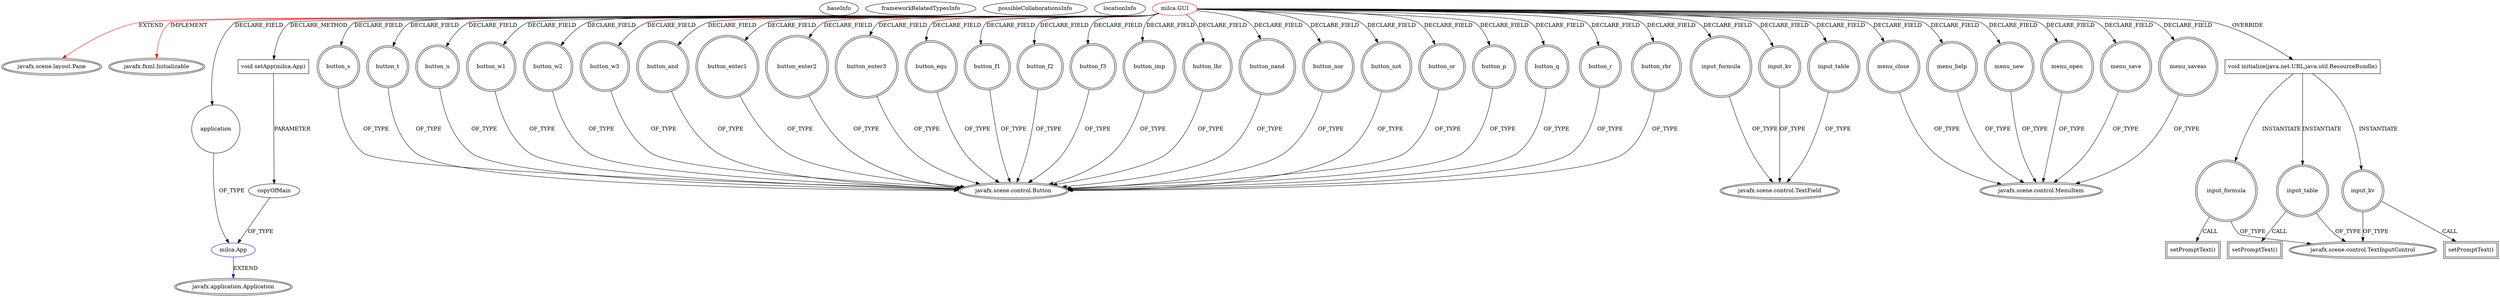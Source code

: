 digraph {
baseInfo[graphId=4747,category="extension_graph",isAnonymous=false,possibleRelation=true]
frameworkRelatedTypesInfo[0="javafx.scene.layout.Pane",1="javafx.fxml.Initializable"]
possibleCollaborationsInfo[0="4747~CLIENT_METHOD_DECLARATION-PARAMETER_DECLARATION-FIELD_DECLARATION-~javafx.scene.layout.Pane javafx.fxml.Initializable ~javafx.application.Application ~false~false"]
locationInfo[projectName="weltensturm-milca",filePath="/weltensturm-milca/milca-master/src/milca/GUI.java",contextSignature="GUI",graphId="4747"]
0[label="milca.GUI",vertexType="ROOT_CLIENT_CLASS_DECLARATION",isFrameworkType=false,color=red]
1[label="javafx.scene.layout.Pane",vertexType="FRAMEWORK_CLASS_TYPE",isFrameworkType=true,peripheries=2]
2[label="javafx.fxml.Initializable",vertexType="FRAMEWORK_INTERFACE_TYPE",isFrameworkType=true,peripheries=2]
3[label="application",vertexType="FIELD_DECLARATION",isFrameworkType=false,shape=circle]
4[label="milca.App",vertexType="REFERENCE_CLIENT_CLASS_DECLARATION",isFrameworkType=false,color=blue]
5[label="javafx.application.Application",vertexType="FRAMEWORK_CLASS_TYPE",isFrameworkType=true,peripheries=2]
6[label="button_and",vertexType="FIELD_DECLARATION",isFrameworkType=true,peripheries=2,shape=circle]
7[label="javafx.scene.control.Button",vertexType="FRAMEWORK_CLASS_TYPE",isFrameworkType=true,peripheries=2]
8[label="button_enter1",vertexType="FIELD_DECLARATION",isFrameworkType=true,peripheries=2,shape=circle]
10[label="button_enter2",vertexType="FIELD_DECLARATION",isFrameworkType=true,peripheries=2,shape=circle]
12[label="button_enter3",vertexType="FIELD_DECLARATION",isFrameworkType=true,peripheries=2,shape=circle]
14[label="button_equ",vertexType="FIELD_DECLARATION",isFrameworkType=true,peripheries=2,shape=circle]
16[label="button_f1",vertexType="FIELD_DECLARATION",isFrameworkType=true,peripheries=2,shape=circle]
18[label="button_f2",vertexType="FIELD_DECLARATION",isFrameworkType=true,peripheries=2,shape=circle]
20[label="button_f3",vertexType="FIELD_DECLARATION",isFrameworkType=true,peripheries=2,shape=circle]
22[label="button_imp",vertexType="FIELD_DECLARATION",isFrameworkType=true,peripheries=2,shape=circle]
24[label="button_lbr",vertexType="FIELD_DECLARATION",isFrameworkType=true,peripheries=2,shape=circle]
26[label="button_nand",vertexType="FIELD_DECLARATION",isFrameworkType=true,peripheries=2,shape=circle]
28[label="button_nor",vertexType="FIELD_DECLARATION",isFrameworkType=true,peripheries=2,shape=circle]
30[label="button_not",vertexType="FIELD_DECLARATION",isFrameworkType=true,peripheries=2,shape=circle]
32[label="button_or",vertexType="FIELD_DECLARATION",isFrameworkType=true,peripheries=2,shape=circle]
34[label="button_p",vertexType="FIELD_DECLARATION",isFrameworkType=true,peripheries=2,shape=circle]
36[label="button_q",vertexType="FIELD_DECLARATION",isFrameworkType=true,peripheries=2,shape=circle]
38[label="button_r",vertexType="FIELD_DECLARATION",isFrameworkType=true,peripheries=2,shape=circle]
40[label="button_rbr",vertexType="FIELD_DECLARATION",isFrameworkType=true,peripheries=2,shape=circle]
42[label="button_s",vertexType="FIELD_DECLARATION",isFrameworkType=true,peripheries=2,shape=circle]
44[label="button_t",vertexType="FIELD_DECLARATION",isFrameworkType=true,peripheries=2,shape=circle]
46[label="button_u",vertexType="FIELD_DECLARATION",isFrameworkType=true,peripheries=2,shape=circle]
48[label="button_w1",vertexType="FIELD_DECLARATION",isFrameworkType=true,peripheries=2,shape=circle]
50[label="button_w2",vertexType="FIELD_DECLARATION",isFrameworkType=true,peripheries=2,shape=circle]
52[label="button_w3",vertexType="FIELD_DECLARATION",isFrameworkType=true,peripheries=2,shape=circle]
54[label="input_formula",vertexType="FIELD_DECLARATION",isFrameworkType=true,peripheries=2,shape=circle]
55[label="javafx.scene.control.TextField",vertexType="FRAMEWORK_CLASS_TYPE",isFrameworkType=true,peripheries=2]
56[label="input_kv",vertexType="FIELD_DECLARATION",isFrameworkType=true,peripheries=2,shape=circle]
58[label="input_table",vertexType="FIELD_DECLARATION",isFrameworkType=true,peripheries=2,shape=circle]
60[label="menu_close",vertexType="FIELD_DECLARATION",isFrameworkType=true,peripheries=2,shape=circle]
61[label="javafx.scene.control.MenuItem",vertexType="FRAMEWORK_CLASS_TYPE",isFrameworkType=true,peripheries=2]
62[label="menu_help",vertexType="FIELD_DECLARATION",isFrameworkType=true,peripheries=2,shape=circle]
64[label="menu_new",vertexType="FIELD_DECLARATION",isFrameworkType=true,peripheries=2,shape=circle]
66[label="menu_open",vertexType="FIELD_DECLARATION",isFrameworkType=true,peripheries=2,shape=circle]
68[label="menu_save",vertexType="FIELD_DECLARATION",isFrameworkType=true,peripheries=2,shape=circle]
70[label="menu_saveas",vertexType="FIELD_DECLARATION",isFrameworkType=true,peripheries=2,shape=circle]
72[label="void initialize(java.net.URL,java.util.ResourceBundle)",vertexType="OVERRIDING_METHOD_DECLARATION",isFrameworkType=false,shape=box]
73[label="input_formula",vertexType="VARIABLE_EXPRESION",isFrameworkType=true,peripheries=2,shape=circle]
75[label="javafx.scene.control.TextInputControl",vertexType="FRAMEWORK_CLASS_TYPE",isFrameworkType=true,peripheries=2]
74[label="setPromptText()",vertexType="INSIDE_CALL",isFrameworkType=true,peripheries=2,shape=box]
76[label="input_table",vertexType="VARIABLE_EXPRESION",isFrameworkType=true,peripheries=2,shape=circle]
77[label="setPromptText()",vertexType="INSIDE_CALL",isFrameworkType=true,peripheries=2,shape=box]
79[label="input_kv",vertexType="VARIABLE_EXPRESION",isFrameworkType=true,peripheries=2,shape=circle]
80[label="setPromptText()",vertexType="INSIDE_CALL",isFrameworkType=true,peripheries=2,shape=box]
82[label="void setApp(milca.App)",vertexType="CLIENT_METHOD_DECLARATION",isFrameworkType=false,shape=box]
83[label="copyOfMain",vertexType="PARAMETER_DECLARATION",isFrameworkType=false]
0->1[label="EXTEND",color=red]
0->2[label="IMPLEMENT",color=red]
0->3[label="DECLARE_FIELD"]
4->5[label="EXTEND",color=blue]
3->4[label="OF_TYPE"]
0->6[label="DECLARE_FIELD"]
6->7[label="OF_TYPE"]
0->8[label="DECLARE_FIELD"]
8->7[label="OF_TYPE"]
0->10[label="DECLARE_FIELD"]
10->7[label="OF_TYPE"]
0->12[label="DECLARE_FIELD"]
12->7[label="OF_TYPE"]
0->14[label="DECLARE_FIELD"]
14->7[label="OF_TYPE"]
0->16[label="DECLARE_FIELD"]
16->7[label="OF_TYPE"]
0->18[label="DECLARE_FIELD"]
18->7[label="OF_TYPE"]
0->20[label="DECLARE_FIELD"]
20->7[label="OF_TYPE"]
0->22[label="DECLARE_FIELD"]
22->7[label="OF_TYPE"]
0->24[label="DECLARE_FIELD"]
24->7[label="OF_TYPE"]
0->26[label="DECLARE_FIELD"]
26->7[label="OF_TYPE"]
0->28[label="DECLARE_FIELD"]
28->7[label="OF_TYPE"]
0->30[label="DECLARE_FIELD"]
30->7[label="OF_TYPE"]
0->32[label="DECLARE_FIELD"]
32->7[label="OF_TYPE"]
0->34[label="DECLARE_FIELD"]
34->7[label="OF_TYPE"]
0->36[label="DECLARE_FIELD"]
36->7[label="OF_TYPE"]
0->38[label="DECLARE_FIELD"]
38->7[label="OF_TYPE"]
0->40[label="DECLARE_FIELD"]
40->7[label="OF_TYPE"]
0->42[label="DECLARE_FIELD"]
42->7[label="OF_TYPE"]
0->44[label="DECLARE_FIELD"]
44->7[label="OF_TYPE"]
0->46[label="DECLARE_FIELD"]
46->7[label="OF_TYPE"]
0->48[label="DECLARE_FIELD"]
48->7[label="OF_TYPE"]
0->50[label="DECLARE_FIELD"]
50->7[label="OF_TYPE"]
0->52[label="DECLARE_FIELD"]
52->7[label="OF_TYPE"]
0->54[label="DECLARE_FIELD"]
54->55[label="OF_TYPE"]
0->56[label="DECLARE_FIELD"]
56->55[label="OF_TYPE"]
0->58[label="DECLARE_FIELD"]
58->55[label="OF_TYPE"]
0->60[label="DECLARE_FIELD"]
60->61[label="OF_TYPE"]
0->62[label="DECLARE_FIELD"]
62->61[label="OF_TYPE"]
0->64[label="DECLARE_FIELD"]
64->61[label="OF_TYPE"]
0->66[label="DECLARE_FIELD"]
66->61[label="OF_TYPE"]
0->68[label="DECLARE_FIELD"]
68->61[label="OF_TYPE"]
0->70[label="DECLARE_FIELD"]
70->61[label="OF_TYPE"]
0->72[label="OVERRIDE"]
72->73[label="INSTANTIATE"]
73->75[label="OF_TYPE"]
73->74[label="CALL"]
72->76[label="INSTANTIATE"]
76->75[label="OF_TYPE"]
76->77[label="CALL"]
72->79[label="INSTANTIATE"]
79->75[label="OF_TYPE"]
79->80[label="CALL"]
0->82[label="DECLARE_METHOD"]
83->4[label="OF_TYPE"]
82->83[label="PARAMETER"]
}
